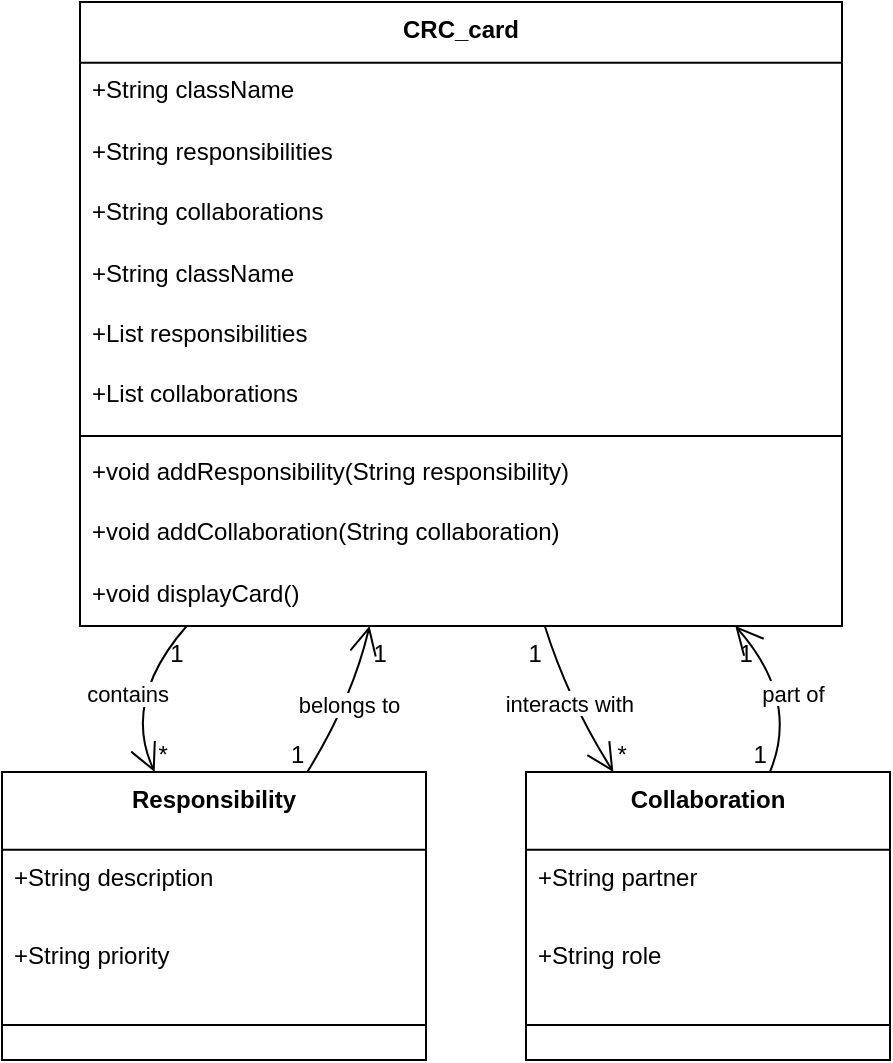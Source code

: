 <mxfile version="27.0.3">
  <diagram name="Seite-1" id="eVjJ5VmtyGYqUDCWggNr">
    <mxGraphModel>
      <root>
        <mxCell id="0" />
        <mxCell id="1" parent="0" />
        <mxCell id="2" value="CRC_card" style="swimlane;fontStyle=1;align=center;verticalAlign=top;childLayout=stackLayout;horizontal=1;startSize=30.4;horizontalStack=0;resizeParent=1;resizeParentMax=0;resizeLast=0;collapsible=0;marginBottom=0;" vertex="1" parent="1">
          <mxGeometry x="47" y="8" width="381" height="312" as="geometry" />
        </mxCell>
        <mxCell id="3" value="+String className" style="text;strokeColor=none;fillColor=none;align=left;verticalAlign=top;spacingLeft=4;spacingRight=4;overflow=hidden;rotatable=0;points=[[0,0.5],[1,0.5]];portConstraint=eastwest;" vertex="1" parent="2">
          <mxGeometry y="30" width="381" height="30" as="geometry" />
        </mxCell>
        <mxCell id="4" value="+String responsibilities" style="text;strokeColor=none;fillColor=none;align=left;verticalAlign=top;spacingLeft=4;spacingRight=4;overflow=hidden;rotatable=0;points=[[0,0.5],[1,0.5]];portConstraint=eastwest;" vertex="1" parent="2">
          <mxGeometry y="61" width="381" height="30" as="geometry" />
        </mxCell>
        <mxCell id="5" value="+String collaborations" style="text;strokeColor=none;fillColor=none;align=left;verticalAlign=top;spacingLeft=4;spacingRight=4;overflow=hidden;rotatable=0;points=[[0,0.5],[1,0.5]];portConstraint=eastwest;" vertex="1" parent="2">
          <mxGeometry y="91" width="381" height="30" as="geometry" />
        </mxCell>
        <mxCell id="6" value="+String className" style="text;strokeColor=none;fillColor=none;align=left;verticalAlign=top;spacingLeft=4;spacingRight=4;overflow=hidden;rotatable=0;points=[[0,0.5],[1,0.5]];portConstraint=eastwest;" vertex="1" parent="2">
          <mxGeometry y="122" width="381" height="30" as="geometry" />
        </mxCell>
        <mxCell id="7" value="+List responsibilities" style="text;strokeColor=none;fillColor=none;align=left;verticalAlign=top;spacingLeft=4;spacingRight=4;overflow=hidden;rotatable=0;points=[[0,0.5],[1,0.5]];portConstraint=eastwest;" vertex="1" parent="2">
          <mxGeometry y="152" width="381" height="30" as="geometry" />
        </mxCell>
        <mxCell id="8" value="+List collaborations" style="text;strokeColor=none;fillColor=none;align=left;verticalAlign=top;spacingLeft=4;spacingRight=4;overflow=hidden;rotatable=0;points=[[0,0.5],[1,0.5]];portConstraint=eastwest;" vertex="1" parent="2">
          <mxGeometry y="182" width="381" height="30" as="geometry" />
        </mxCell>
        <mxCell id="9" style="line;strokeWidth=1;fillColor=none;align=left;verticalAlign=middle;spacingTop=-1;spacingLeft=3;spacingRight=3;rotatable=0;labelPosition=right;points=[];portConstraint=eastwest;strokeColor=inherit;" vertex="1" parent="2">
          <mxGeometry y="213" width="381" height="8" as="geometry" />
        </mxCell>
        <mxCell id="10" value="+void addResponsibility(String responsibility)" style="text;strokeColor=none;fillColor=none;align=left;verticalAlign=top;spacingLeft=4;spacingRight=4;overflow=hidden;rotatable=0;points=[[0,0.5],[1,0.5]];portConstraint=eastwest;" vertex="1" parent="2">
          <mxGeometry y="221" width="381" height="30" as="geometry" />
        </mxCell>
        <mxCell id="11" value="+void addCollaboration(String collaboration)" style="text;strokeColor=none;fillColor=none;align=left;verticalAlign=top;spacingLeft=4;spacingRight=4;overflow=hidden;rotatable=0;points=[[0,0.5],[1,0.5]];portConstraint=eastwest;" vertex="1" parent="2">
          <mxGeometry y="251" width="381" height="30" as="geometry" />
        </mxCell>
        <mxCell id="12" value="+void displayCard()" style="text;strokeColor=none;fillColor=none;align=left;verticalAlign=top;spacingLeft=4;spacingRight=4;overflow=hidden;rotatable=0;points=[[0,0.5],[1,0.5]];portConstraint=eastwest;" vertex="1" parent="2">
          <mxGeometry y="282" width="381" height="30" as="geometry" />
        </mxCell>
        <mxCell id="13" value="Responsibility" style="swimlane;fontStyle=1;align=center;verticalAlign=top;childLayout=stackLayout;horizontal=1;startSize=38.857;horizontalStack=0;resizeParent=1;resizeParentMax=0;resizeLast=0;collapsible=0;marginBottom=0;" vertex="1" parent="1">
          <mxGeometry x="8" y="393" width="212" height="144" as="geometry" />
        </mxCell>
        <mxCell id="14" value="+String description" style="text;strokeColor=none;fillColor=none;align=left;verticalAlign=top;spacingLeft=4;spacingRight=4;overflow=hidden;rotatable=0;points=[[0,0.5],[1,0.5]];portConstraint=eastwest;" vertex="1" parent="13">
          <mxGeometry y="39" width="212" height="39" as="geometry" />
        </mxCell>
        <mxCell id="15" value="+String priority" style="text;strokeColor=none;fillColor=none;align=left;verticalAlign=top;spacingLeft=4;spacingRight=4;overflow=hidden;rotatable=0;points=[[0,0.5],[1,0.5]];portConstraint=eastwest;" vertex="1" parent="13">
          <mxGeometry y="78" width="212" height="39" as="geometry" />
        </mxCell>
        <mxCell id="16" style="line;strokeWidth=1;fillColor=none;align=left;verticalAlign=middle;spacingTop=-1;spacingLeft=3;spacingRight=3;rotatable=0;labelPosition=right;points=[];portConstraint=eastwest;strokeColor=inherit;" vertex="1" parent="13">
          <mxGeometry y="117" width="212" height="19" as="geometry" />
        </mxCell>
        <mxCell id="17" value="Collaboration" style="swimlane;fontStyle=1;align=center;verticalAlign=top;childLayout=stackLayout;horizontal=1;startSize=38.857;horizontalStack=0;resizeParent=1;resizeParentMax=0;resizeLast=0;collapsible=0;marginBottom=0;" vertex="1" parent="1">
          <mxGeometry x="270" y="393" width="182" height="144" as="geometry" />
        </mxCell>
        <mxCell id="18" value="+String partner" style="text;strokeColor=none;fillColor=none;align=left;verticalAlign=top;spacingLeft=4;spacingRight=4;overflow=hidden;rotatable=0;points=[[0,0.5],[1,0.5]];portConstraint=eastwest;" vertex="1" parent="17">
          <mxGeometry y="39" width="182" height="39" as="geometry" />
        </mxCell>
        <mxCell id="19" value="+String role" style="text;strokeColor=none;fillColor=none;align=left;verticalAlign=top;spacingLeft=4;spacingRight=4;overflow=hidden;rotatable=0;points=[[0,0.5],[1,0.5]];portConstraint=eastwest;" vertex="1" parent="17">
          <mxGeometry y="78" width="182" height="39" as="geometry" />
        </mxCell>
        <mxCell id="20" style="line;strokeWidth=1;fillColor=none;align=left;verticalAlign=middle;spacingTop=-1;spacingLeft=3;spacingRight=3;rotatable=0;labelPosition=right;points=[];portConstraint=eastwest;strokeColor=inherit;" vertex="1" parent="17">
          <mxGeometry y="117" width="182" height="19" as="geometry" />
        </mxCell>
        <mxCell id="21" value="contains" style="curved=1;startArrow=none;endArrow=open;endSize=12;exitX=0.14;exitY=1;entryX=0.36;entryY=0;" edge="1" parent="1" source="2" target="13">
          <mxGeometry relative="1" as="geometry">
            <Array as="points">
              <mxPoint x="68" y="357" />
            </Array>
          </mxGeometry>
        </mxCell>
        <mxCell id="22" value="1" style="edgeLabel;resizable=0;labelBackgroundColor=none;fontSize=12;align=right;verticalAlign=top;" vertex="1" parent="21">
          <mxGeometry x="-1" relative="1" as="geometry" />
        </mxCell>
        <mxCell id="23" value="*" style="edgeLabel;resizable=0;labelBackgroundColor=none;fontSize=12;align=left;verticalAlign=bottom;" vertex="1" parent="21">
          <mxGeometry x="1" relative="1" as="geometry" />
        </mxCell>
        <mxCell id="24" value="interacts with" style="curved=1;startArrow=none;endArrow=open;endSize=12;exitX=0.61;exitY=1;entryX=0.24;entryY=0;" edge="1" parent="1" source="2" target="17">
          <mxGeometry relative="1" as="geometry">
            <Array as="points">
              <mxPoint x="291" y="357" />
            </Array>
          </mxGeometry>
        </mxCell>
        <mxCell id="25" value="1" style="edgeLabel;resizable=0;labelBackgroundColor=none;fontSize=12;align=right;verticalAlign=top;" vertex="1" parent="24">
          <mxGeometry x="-1" relative="1" as="geometry" />
        </mxCell>
        <mxCell id="26" value="*" style="edgeLabel;resizable=0;labelBackgroundColor=none;fontSize=12;align=left;verticalAlign=bottom;" vertex="1" parent="24">
          <mxGeometry x="1" relative="1" as="geometry" />
        </mxCell>
        <mxCell id="27" value="belongs to" style="curved=1;startArrow=none;endArrow=open;endSize=12;exitX=0.72;exitY=0;entryX=0.38;entryY=1;" edge="1" parent="1" source="13" target="2">
          <mxGeometry relative="1" as="geometry">
            <Array as="points">
              <mxPoint x="183" y="357" />
            </Array>
          </mxGeometry>
        </mxCell>
        <mxCell id="28" value="1" style="edgeLabel;resizable=0;labelBackgroundColor=none;fontSize=12;align=right;verticalAlign=bottom;" vertex="1" parent="27">
          <mxGeometry x="-1" relative="1" as="geometry" />
        </mxCell>
        <mxCell id="29" value="1" style="edgeLabel;resizable=0;labelBackgroundColor=none;fontSize=12;align=left;verticalAlign=top;" vertex="1" parent="27">
          <mxGeometry x="1" relative="1" as="geometry" />
        </mxCell>
        <mxCell id="30" value="part of" style="curved=1;startArrow=none;endArrow=open;endSize=12;exitX=0.67;exitY=0;entryX=0.86;entryY=1;" edge="1" parent="1" source="17" target="2">
          <mxGeometry relative="1" as="geometry">
            <Array as="points">
              <mxPoint x="407" y="357" />
            </Array>
          </mxGeometry>
        </mxCell>
        <mxCell id="31" value="1" style="edgeLabel;resizable=0;labelBackgroundColor=none;fontSize=12;align=right;verticalAlign=bottom;" vertex="1" parent="30">
          <mxGeometry x="-1" relative="1" as="geometry" />
        </mxCell>
        <mxCell id="32" value="1" style="edgeLabel;resizable=0;labelBackgroundColor=none;fontSize=12;align=left;verticalAlign=top;" vertex="1" parent="30">
          <mxGeometry x="1" relative="1" as="geometry" />
        </mxCell>
      </root>
    </mxGraphModel>
  </diagram>
</mxfile>
